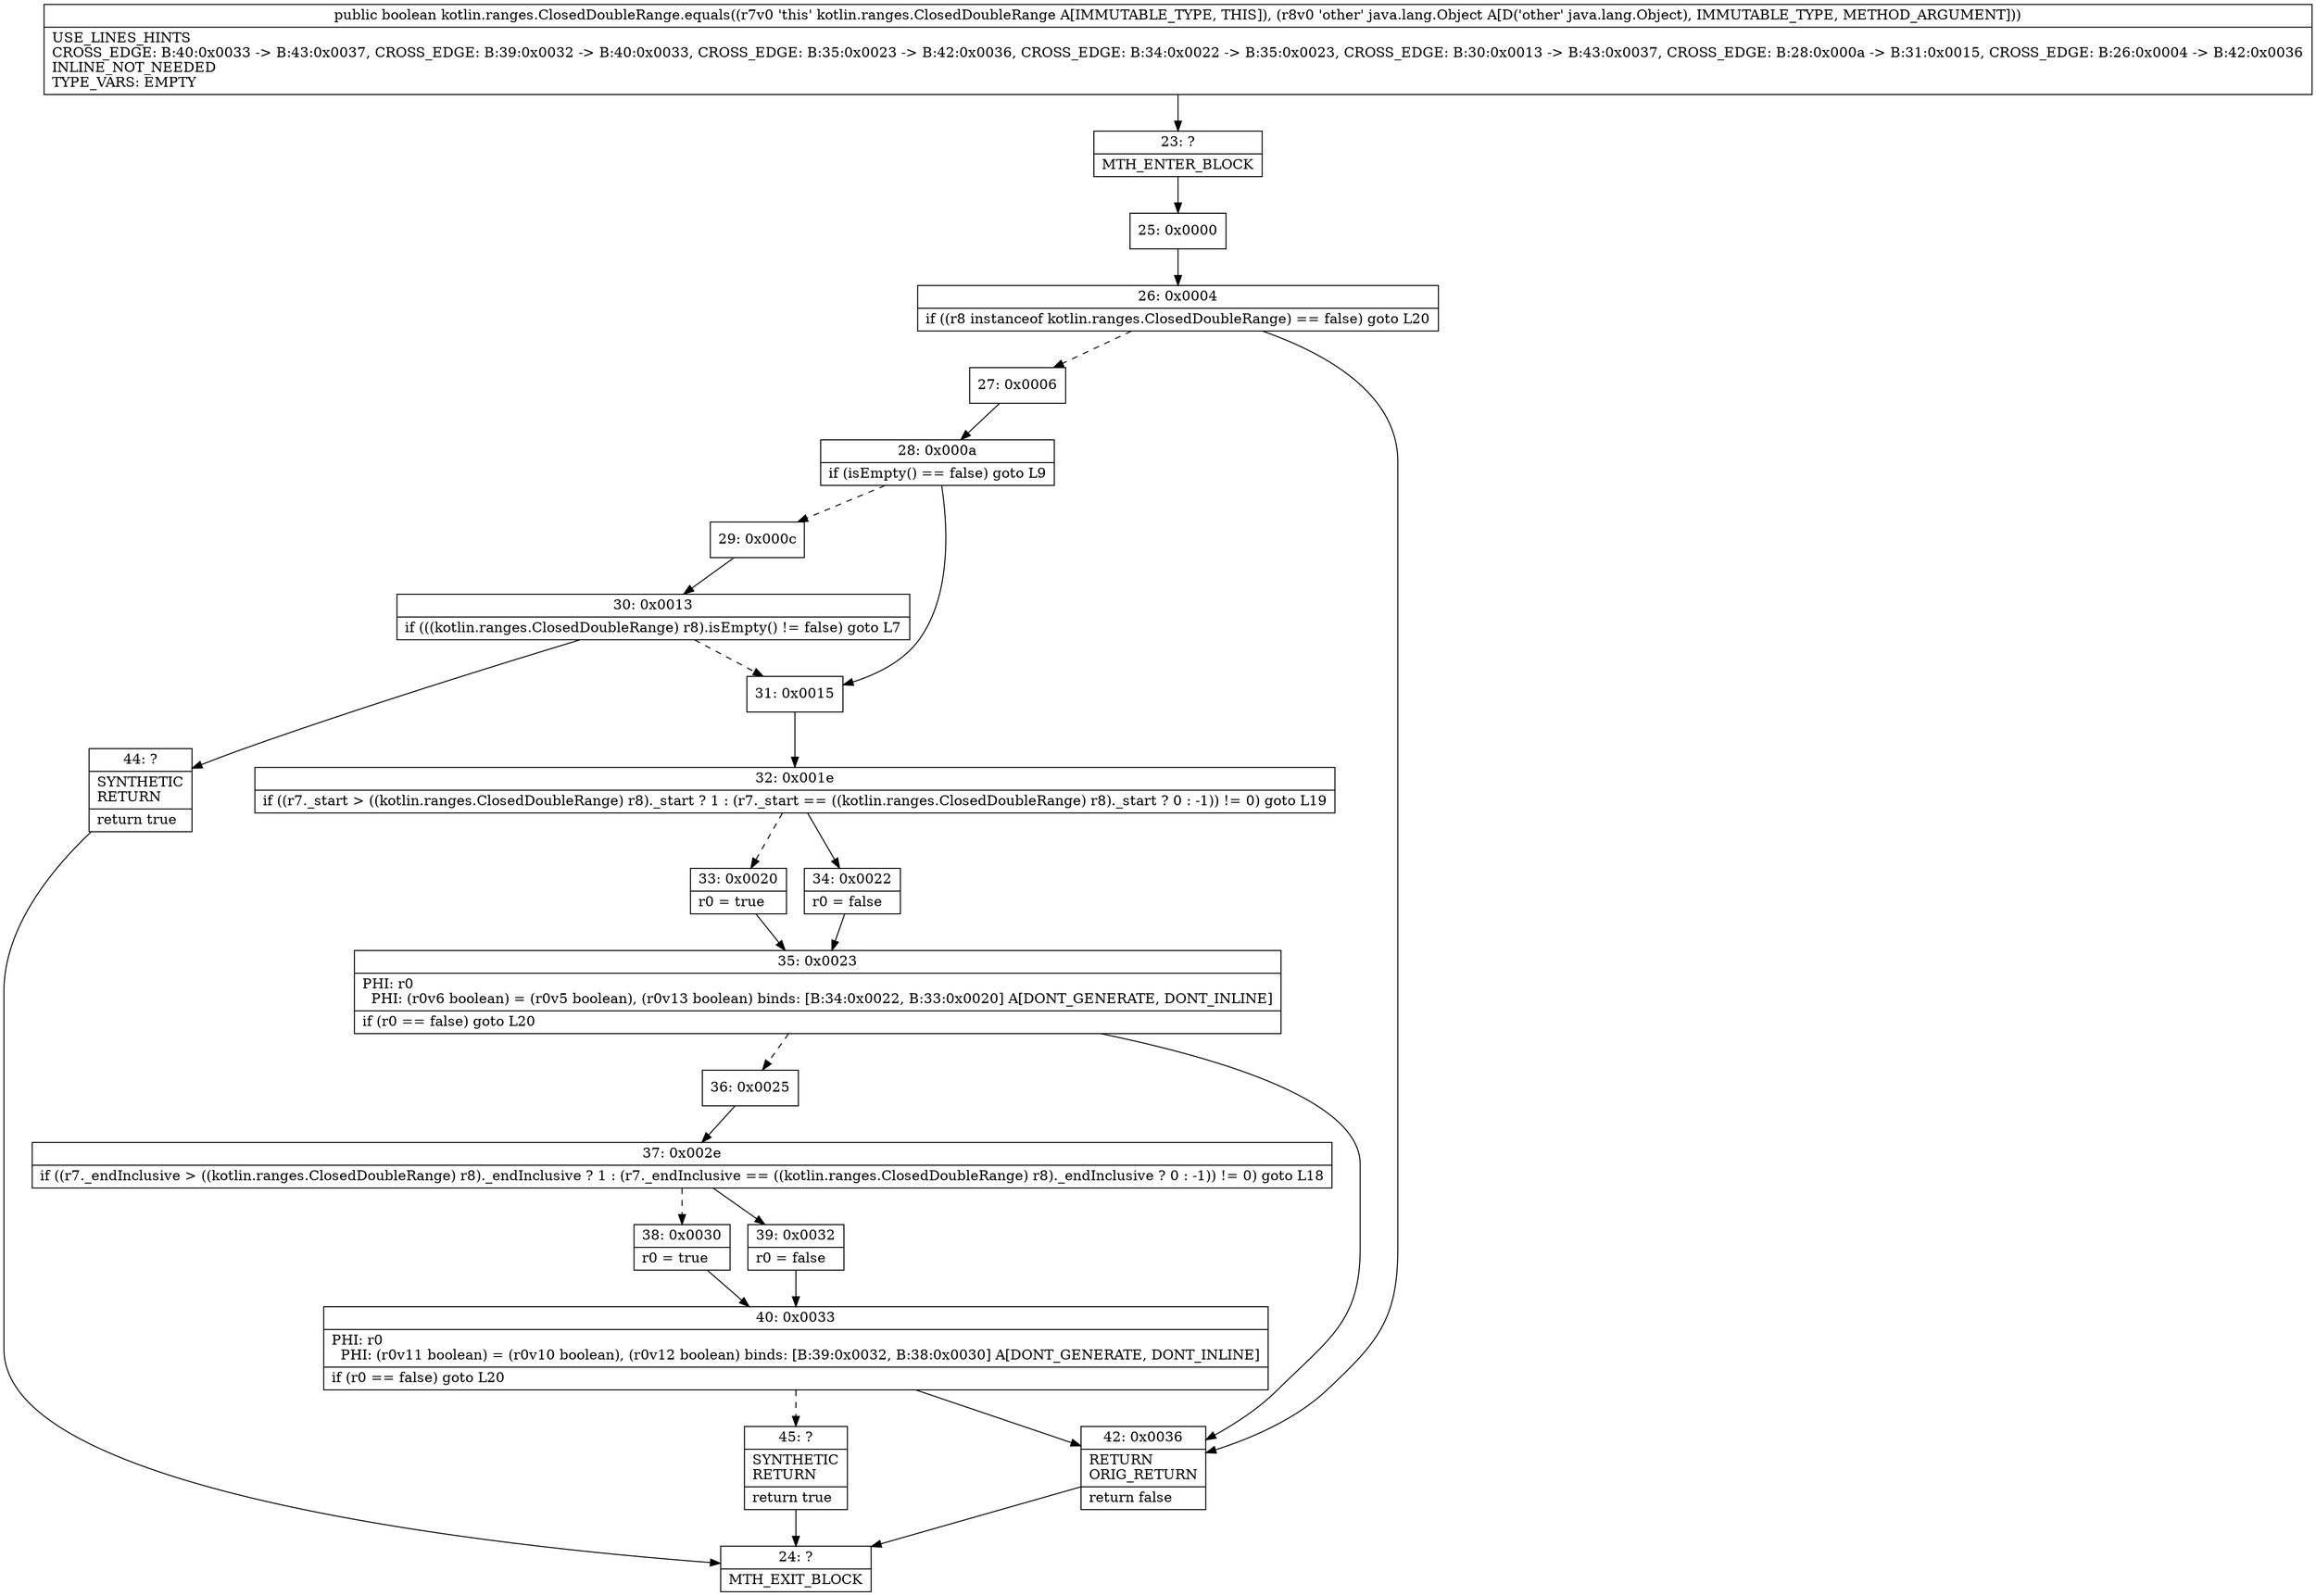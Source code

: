 digraph "CFG forkotlin.ranges.ClosedDoubleRange.equals(Ljava\/lang\/Object;)Z" {
Node_23 [shape=record,label="{23\:\ ?|MTH_ENTER_BLOCK\l}"];
Node_25 [shape=record,label="{25\:\ 0x0000}"];
Node_26 [shape=record,label="{26\:\ 0x0004|if ((r8 instanceof kotlin.ranges.ClosedDoubleRange) == false) goto L20\l}"];
Node_27 [shape=record,label="{27\:\ 0x0006}"];
Node_28 [shape=record,label="{28\:\ 0x000a|if (isEmpty() == false) goto L9\l}"];
Node_29 [shape=record,label="{29\:\ 0x000c}"];
Node_30 [shape=record,label="{30\:\ 0x0013|if (((kotlin.ranges.ClosedDoubleRange) r8).isEmpty() != false) goto L7\l}"];
Node_44 [shape=record,label="{44\:\ ?|SYNTHETIC\lRETURN\l|return true\l}"];
Node_24 [shape=record,label="{24\:\ ?|MTH_EXIT_BLOCK\l}"];
Node_31 [shape=record,label="{31\:\ 0x0015}"];
Node_32 [shape=record,label="{32\:\ 0x001e|if ((r7._start \> ((kotlin.ranges.ClosedDoubleRange) r8)._start ? 1 : (r7._start == ((kotlin.ranges.ClosedDoubleRange) r8)._start ? 0 : \-1)) != 0) goto L19\l}"];
Node_33 [shape=record,label="{33\:\ 0x0020|r0 = true\l}"];
Node_35 [shape=record,label="{35\:\ 0x0023|PHI: r0 \l  PHI: (r0v6 boolean) = (r0v5 boolean), (r0v13 boolean) binds: [B:34:0x0022, B:33:0x0020] A[DONT_GENERATE, DONT_INLINE]\l|if (r0 == false) goto L20\l}"];
Node_36 [shape=record,label="{36\:\ 0x0025}"];
Node_37 [shape=record,label="{37\:\ 0x002e|if ((r7._endInclusive \> ((kotlin.ranges.ClosedDoubleRange) r8)._endInclusive ? 1 : (r7._endInclusive == ((kotlin.ranges.ClosedDoubleRange) r8)._endInclusive ? 0 : \-1)) != 0) goto L18\l}"];
Node_38 [shape=record,label="{38\:\ 0x0030|r0 = true\l}"];
Node_40 [shape=record,label="{40\:\ 0x0033|PHI: r0 \l  PHI: (r0v11 boolean) = (r0v10 boolean), (r0v12 boolean) binds: [B:39:0x0032, B:38:0x0030] A[DONT_GENERATE, DONT_INLINE]\l|if (r0 == false) goto L20\l}"];
Node_45 [shape=record,label="{45\:\ ?|SYNTHETIC\lRETURN\l|return true\l}"];
Node_39 [shape=record,label="{39\:\ 0x0032|r0 = false\l}"];
Node_34 [shape=record,label="{34\:\ 0x0022|r0 = false\l}"];
Node_42 [shape=record,label="{42\:\ 0x0036|RETURN\lORIG_RETURN\l|return false\l}"];
MethodNode[shape=record,label="{public boolean kotlin.ranges.ClosedDoubleRange.equals((r7v0 'this' kotlin.ranges.ClosedDoubleRange A[IMMUTABLE_TYPE, THIS]), (r8v0 'other' java.lang.Object A[D('other' java.lang.Object), IMMUTABLE_TYPE, METHOD_ARGUMENT]))  | USE_LINES_HINTS\lCROSS_EDGE: B:40:0x0033 \-\> B:43:0x0037, CROSS_EDGE: B:39:0x0032 \-\> B:40:0x0033, CROSS_EDGE: B:35:0x0023 \-\> B:42:0x0036, CROSS_EDGE: B:34:0x0022 \-\> B:35:0x0023, CROSS_EDGE: B:30:0x0013 \-\> B:43:0x0037, CROSS_EDGE: B:28:0x000a \-\> B:31:0x0015, CROSS_EDGE: B:26:0x0004 \-\> B:42:0x0036\lINLINE_NOT_NEEDED\lTYPE_VARS: EMPTY\l}"];
MethodNode -> Node_23;Node_23 -> Node_25;
Node_25 -> Node_26;
Node_26 -> Node_27[style=dashed];
Node_26 -> Node_42;
Node_27 -> Node_28;
Node_28 -> Node_29[style=dashed];
Node_28 -> Node_31;
Node_29 -> Node_30;
Node_30 -> Node_31[style=dashed];
Node_30 -> Node_44;
Node_44 -> Node_24;
Node_31 -> Node_32;
Node_32 -> Node_33[style=dashed];
Node_32 -> Node_34;
Node_33 -> Node_35;
Node_35 -> Node_36[style=dashed];
Node_35 -> Node_42;
Node_36 -> Node_37;
Node_37 -> Node_38[style=dashed];
Node_37 -> Node_39;
Node_38 -> Node_40;
Node_40 -> Node_42;
Node_40 -> Node_45[style=dashed];
Node_45 -> Node_24;
Node_39 -> Node_40;
Node_34 -> Node_35;
Node_42 -> Node_24;
}

